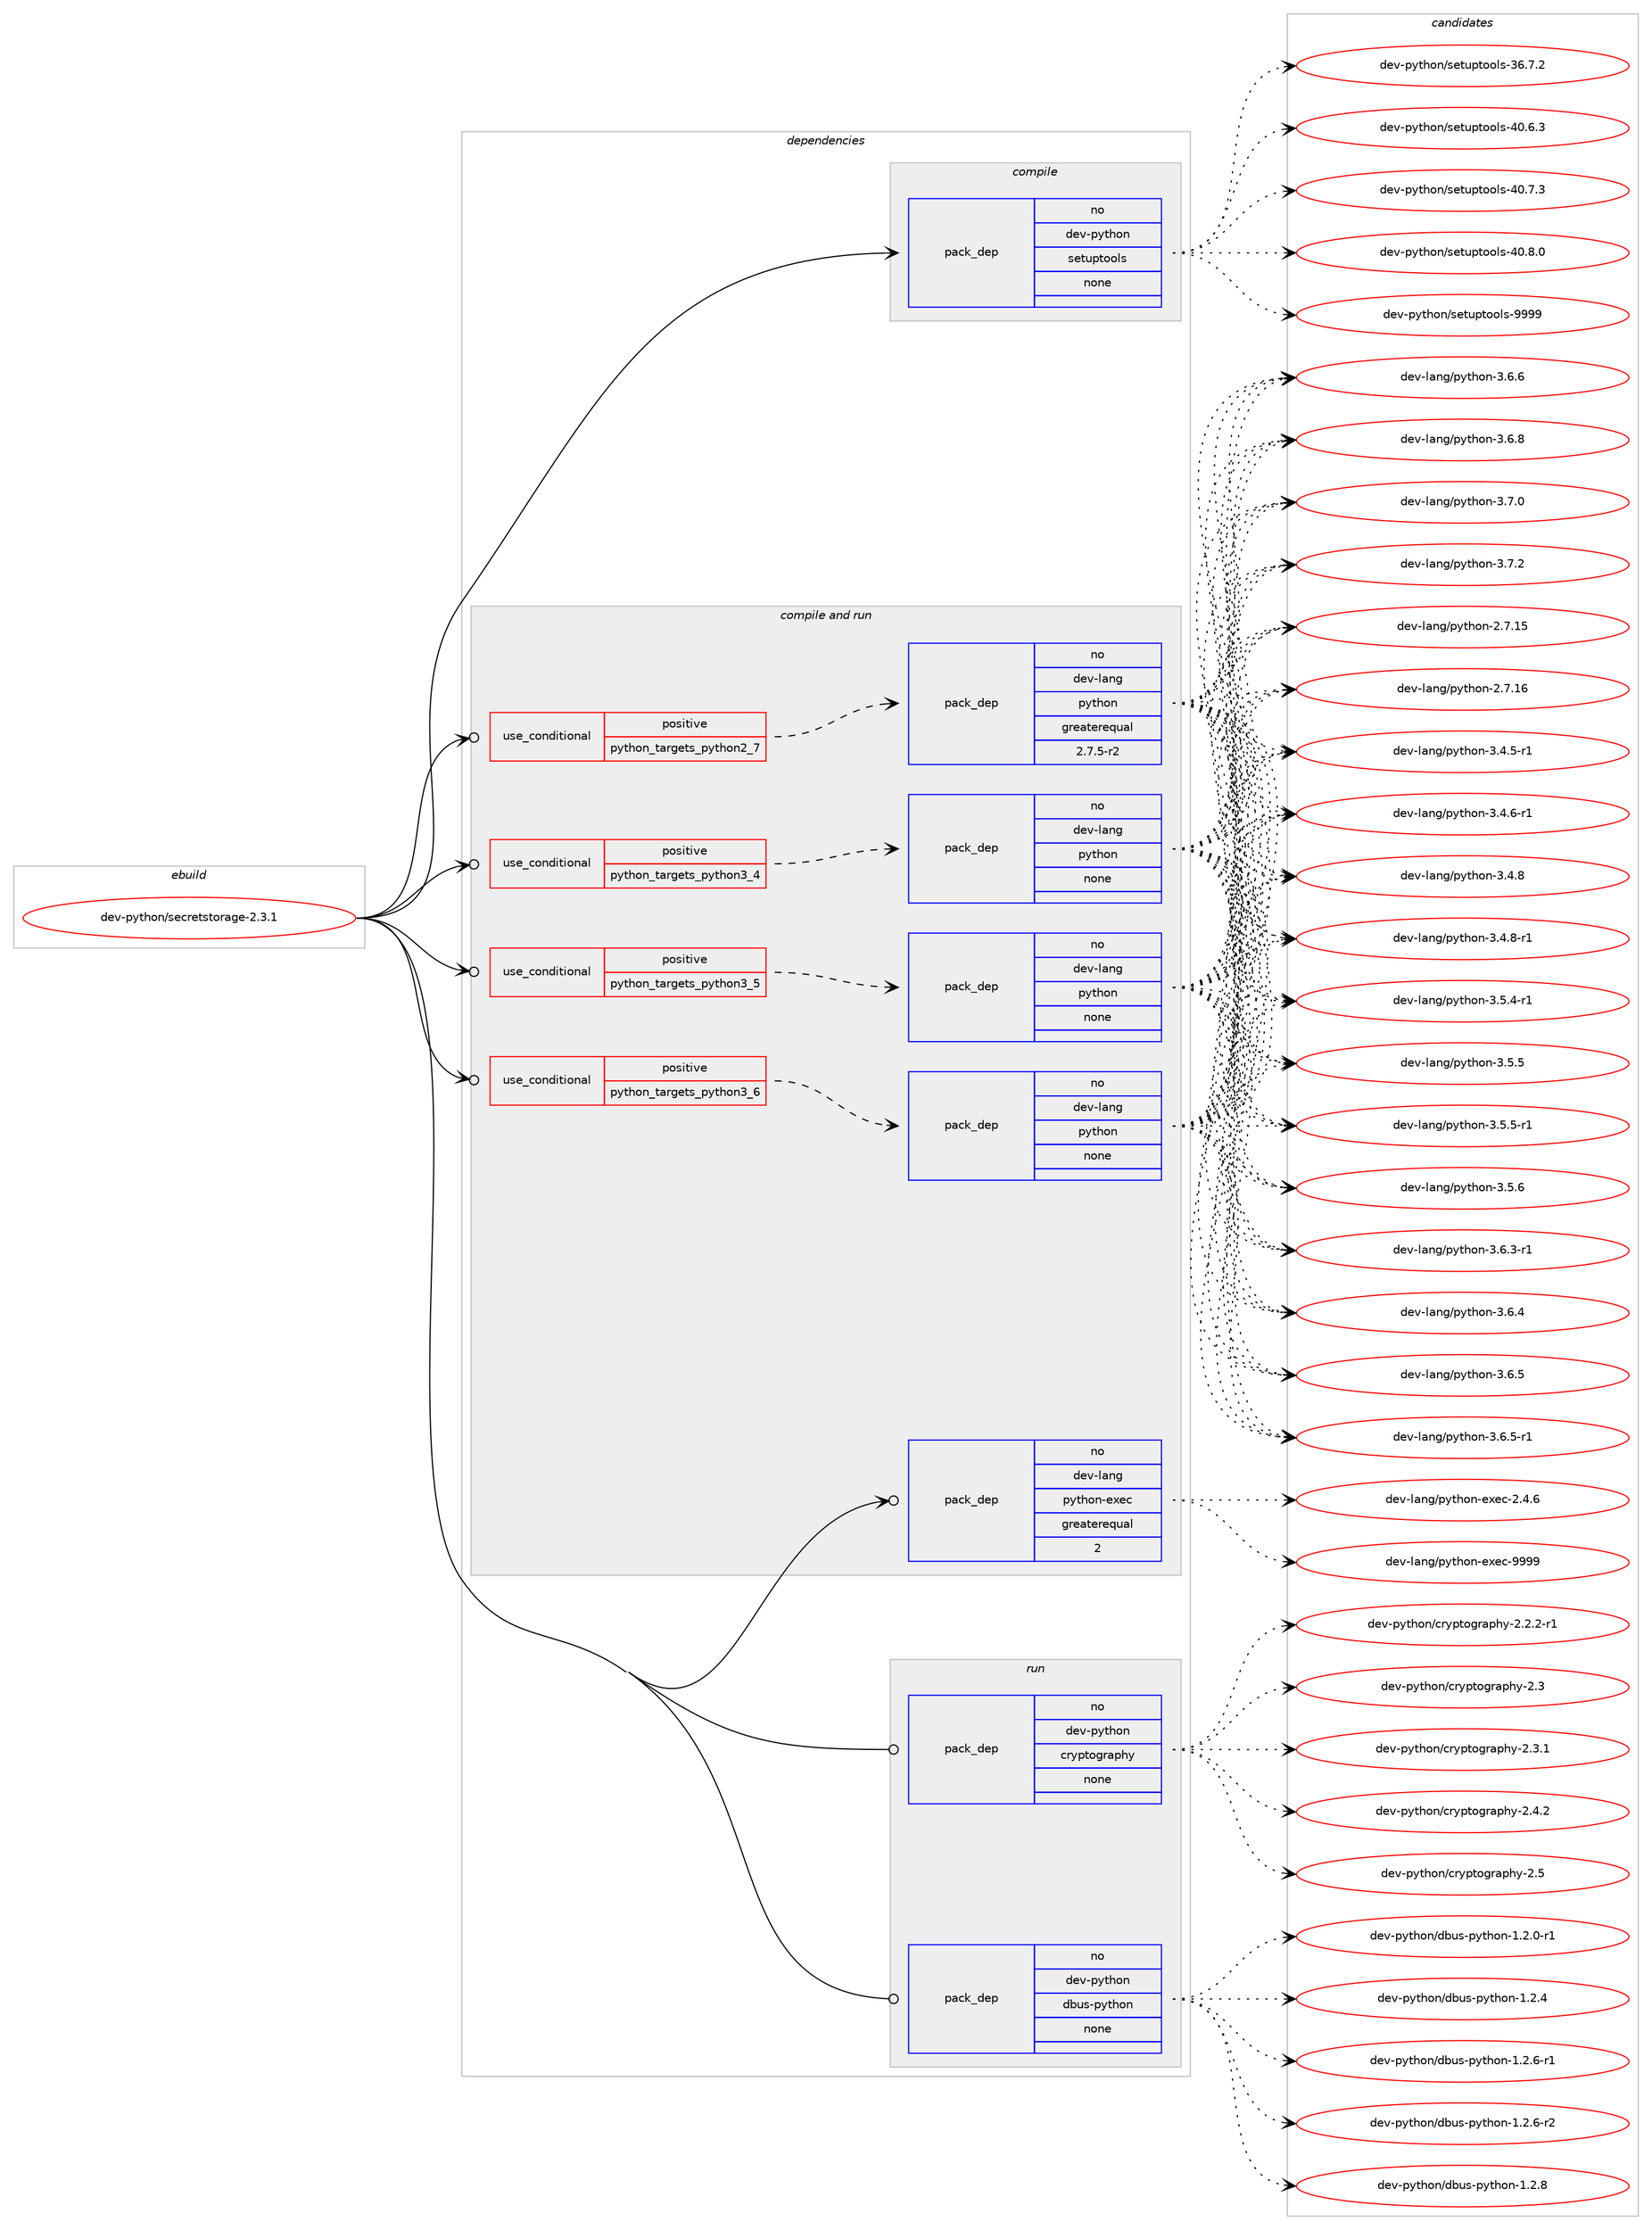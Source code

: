 digraph prolog {

# *************
# Graph options
# *************

newrank=true;
concentrate=true;
compound=true;
graph [rankdir=LR,fontname=Helvetica,fontsize=10,ranksep=1.5];#, ranksep=2.5, nodesep=0.2];
edge  [arrowhead=vee];
node  [fontname=Helvetica,fontsize=10];

# **********
# The ebuild
# **********

subgraph cluster_leftcol {
color=gray;
rank=same;
label=<<i>ebuild</i>>;
id [label="dev-python/secretstorage-2.3.1", color=red, width=4, href="../dev-python/secretstorage-2.3.1.svg"];
}

# ****************
# The dependencies
# ****************

subgraph cluster_midcol {
color=gray;
label=<<i>dependencies</i>>;
subgraph cluster_compile {
fillcolor="#eeeeee";
style=filled;
label=<<i>compile</i>>;
subgraph pack1032788 {
dependency1440485 [label=<<TABLE BORDER="0" CELLBORDER="1" CELLSPACING="0" CELLPADDING="4" WIDTH="220"><TR><TD ROWSPAN="6" CELLPADDING="30">pack_dep</TD></TR><TR><TD WIDTH="110">no</TD></TR><TR><TD>dev-python</TD></TR><TR><TD>setuptools</TD></TR><TR><TD>none</TD></TR><TR><TD></TD></TR></TABLE>>, shape=none, color=blue];
}
id:e -> dependency1440485:w [weight=20,style="solid",arrowhead="vee"];
}
subgraph cluster_compileandrun {
fillcolor="#eeeeee";
style=filled;
label=<<i>compile and run</i>>;
subgraph cond384335 {
dependency1440486 [label=<<TABLE BORDER="0" CELLBORDER="1" CELLSPACING="0" CELLPADDING="4"><TR><TD ROWSPAN="3" CELLPADDING="10">use_conditional</TD></TR><TR><TD>positive</TD></TR><TR><TD>python_targets_python2_7</TD></TR></TABLE>>, shape=none, color=red];
subgraph pack1032789 {
dependency1440487 [label=<<TABLE BORDER="0" CELLBORDER="1" CELLSPACING="0" CELLPADDING="4" WIDTH="220"><TR><TD ROWSPAN="6" CELLPADDING="30">pack_dep</TD></TR><TR><TD WIDTH="110">no</TD></TR><TR><TD>dev-lang</TD></TR><TR><TD>python</TD></TR><TR><TD>greaterequal</TD></TR><TR><TD>2.7.5-r2</TD></TR></TABLE>>, shape=none, color=blue];
}
dependency1440486:e -> dependency1440487:w [weight=20,style="dashed",arrowhead="vee"];
}
id:e -> dependency1440486:w [weight=20,style="solid",arrowhead="odotvee"];
subgraph cond384336 {
dependency1440488 [label=<<TABLE BORDER="0" CELLBORDER="1" CELLSPACING="0" CELLPADDING="4"><TR><TD ROWSPAN="3" CELLPADDING="10">use_conditional</TD></TR><TR><TD>positive</TD></TR><TR><TD>python_targets_python3_4</TD></TR></TABLE>>, shape=none, color=red];
subgraph pack1032790 {
dependency1440489 [label=<<TABLE BORDER="0" CELLBORDER="1" CELLSPACING="0" CELLPADDING="4" WIDTH="220"><TR><TD ROWSPAN="6" CELLPADDING="30">pack_dep</TD></TR><TR><TD WIDTH="110">no</TD></TR><TR><TD>dev-lang</TD></TR><TR><TD>python</TD></TR><TR><TD>none</TD></TR><TR><TD></TD></TR></TABLE>>, shape=none, color=blue];
}
dependency1440488:e -> dependency1440489:w [weight=20,style="dashed",arrowhead="vee"];
}
id:e -> dependency1440488:w [weight=20,style="solid",arrowhead="odotvee"];
subgraph cond384337 {
dependency1440490 [label=<<TABLE BORDER="0" CELLBORDER="1" CELLSPACING="0" CELLPADDING="4"><TR><TD ROWSPAN="3" CELLPADDING="10">use_conditional</TD></TR><TR><TD>positive</TD></TR><TR><TD>python_targets_python3_5</TD></TR></TABLE>>, shape=none, color=red];
subgraph pack1032791 {
dependency1440491 [label=<<TABLE BORDER="0" CELLBORDER="1" CELLSPACING="0" CELLPADDING="4" WIDTH="220"><TR><TD ROWSPAN="6" CELLPADDING="30">pack_dep</TD></TR><TR><TD WIDTH="110">no</TD></TR><TR><TD>dev-lang</TD></TR><TR><TD>python</TD></TR><TR><TD>none</TD></TR><TR><TD></TD></TR></TABLE>>, shape=none, color=blue];
}
dependency1440490:e -> dependency1440491:w [weight=20,style="dashed",arrowhead="vee"];
}
id:e -> dependency1440490:w [weight=20,style="solid",arrowhead="odotvee"];
subgraph cond384338 {
dependency1440492 [label=<<TABLE BORDER="0" CELLBORDER="1" CELLSPACING="0" CELLPADDING="4"><TR><TD ROWSPAN="3" CELLPADDING="10">use_conditional</TD></TR><TR><TD>positive</TD></TR><TR><TD>python_targets_python3_6</TD></TR></TABLE>>, shape=none, color=red];
subgraph pack1032792 {
dependency1440493 [label=<<TABLE BORDER="0" CELLBORDER="1" CELLSPACING="0" CELLPADDING="4" WIDTH="220"><TR><TD ROWSPAN="6" CELLPADDING="30">pack_dep</TD></TR><TR><TD WIDTH="110">no</TD></TR><TR><TD>dev-lang</TD></TR><TR><TD>python</TD></TR><TR><TD>none</TD></TR><TR><TD></TD></TR></TABLE>>, shape=none, color=blue];
}
dependency1440492:e -> dependency1440493:w [weight=20,style="dashed",arrowhead="vee"];
}
id:e -> dependency1440492:w [weight=20,style="solid",arrowhead="odotvee"];
subgraph pack1032793 {
dependency1440494 [label=<<TABLE BORDER="0" CELLBORDER="1" CELLSPACING="0" CELLPADDING="4" WIDTH="220"><TR><TD ROWSPAN="6" CELLPADDING="30">pack_dep</TD></TR><TR><TD WIDTH="110">no</TD></TR><TR><TD>dev-lang</TD></TR><TR><TD>python-exec</TD></TR><TR><TD>greaterequal</TD></TR><TR><TD>2</TD></TR></TABLE>>, shape=none, color=blue];
}
id:e -> dependency1440494:w [weight=20,style="solid",arrowhead="odotvee"];
}
subgraph cluster_run {
fillcolor="#eeeeee";
style=filled;
label=<<i>run</i>>;
subgraph pack1032794 {
dependency1440495 [label=<<TABLE BORDER="0" CELLBORDER="1" CELLSPACING="0" CELLPADDING="4" WIDTH="220"><TR><TD ROWSPAN="6" CELLPADDING="30">pack_dep</TD></TR><TR><TD WIDTH="110">no</TD></TR><TR><TD>dev-python</TD></TR><TR><TD>cryptography</TD></TR><TR><TD>none</TD></TR><TR><TD></TD></TR></TABLE>>, shape=none, color=blue];
}
id:e -> dependency1440495:w [weight=20,style="solid",arrowhead="odot"];
subgraph pack1032795 {
dependency1440496 [label=<<TABLE BORDER="0" CELLBORDER="1" CELLSPACING="0" CELLPADDING="4" WIDTH="220"><TR><TD ROWSPAN="6" CELLPADDING="30">pack_dep</TD></TR><TR><TD WIDTH="110">no</TD></TR><TR><TD>dev-python</TD></TR><TR><TD>dbus-python</TD></TR><TR><TD>none</TD></TR><TR><TD></TD></TR></TABLE>>, shape=none, color=blue];
}
id:e -> dependency1440496:w [weight=20,style="solid",arrowhead="odot"];
}
}

# **************
# The candidates
# **************

subgraph cluster_choices {
rank=same;
color=gray;
label=<<i>candidates</i>>;

subgraph choice1032788 {
color=black;
nodesep=1;
choice100101118451121211161041111104711510111611711211611111110811545515446554650 [label="dev-python/setuptools-36.7.2", color=red, width=4,href="../dev-python/setuptools-36.7.2.svg"];
choice100101118451121211161041111104711510111611711211611111110811545524846544651 [label="dev-python/setuptools-40.6.3", color=red, width=4,href="../dev-python/setuptools-40.6.3.svg"];
choice100101118451121211161041111104711510111611711211611111110811545524846554651 [label="dev-python/setuptools-40.7.3", color=red, width=4,href="../dev-python/setuptools-40.7.3.svg"];
choice100101118451121211161041111104711510111611711211611111110811545524846564648 [label="dev-python/setuptools-40.8.0", color=red, width=4,href="../dev-python/setuptools-40.8.0.svg"];
choice10010111845112121116104111110471151011161171121161111111081154557575757 [label="dev-python/setuptools-9999", color=red, width=4,href="../dev-python/setuptools-9999.svg"];
dependency1440485:e -> choice100101118451121211161041111104711510111611711211611111110811545515446554650:w [style=dotted,weight="100"];
dependency1440485:e -> choice100101118451121211161041111104711510111611711211611111110811545524846544651:w [style=dotted,weight="100"];
dependency1440485:e -> choice100101118451121211161041111104711510111611711211611111110811545524846554651:w [style=dotted,weight="100"];
dependency1440485:e -> choice100101118451121211161041111104711510111611711211611111110811545524846564648:w [style=dotted,weight="100"];
dependency1440485:e -> choice10010111845112121116104111110471151011161171121161111111081154557575757:w [style=dotted,weight="100"];
}
subgraph choice1032789 {
color=black;
nodesep=1;
choice10010111845108971101034711212111610411111045504655464953 [label="dev-lang/python-2.7.15", color=red, width=4,href="../dev-lang/python-2.7.15.svg"];
choice10010111845108971101034711212111610411111045504655464954 [label="dev-lang/python-2.7.16", color=red, width=4,href="../dev-lang/python-2.7.16.svg"];
choice1001011184510897110103471121211161041111104551465246534511449 [label="dev-lang/python-3.4.5-r1", color=red, width=4,href="../dev-lang/python-3.4.5-r1.svg"];
choice1001011184510897110103471121211161041111104551465246544511449 [label="dev-lang/python-3.4.6-r1", color=red, width=4,href="../dev-lang/python-3.4.6-r1.svg"];
choice100101118451089711010347112121116104111110455146524656 [label="dev-lang/python-3.4.8", color=red, width=4,href="../dev-lang/python-3.4.8.svg"];
choice1001011184510897110103471121211161041111104551465246564511449 [label="dev-lang/python-3.4.8-r1", color=red, width=4,href="../dev-lang/python-3.4.8-r1.svg"];
choice1001011184510897110103471121211161041111104551465346524511449 [label="dev-lang/python-3.5.4-r1", color=red, width=4,href="../dev-lang/python-3.5.4-r1.svg"];
choice100101118451089711010347112121116104111110455146534653 [label="dev-lang/python-3.5.5", color=red, width=4,href="../dev-lang/python-3.5.5.svg"];
choice1001011184510897110103471121211161041111104551465346534511449 [label="dev-lang/python-3.5.5-r1", color=red, width=4,href="../dev-lang/python-3.5.5-r1.svg"];
choice100101118451089711010347112121116104111110455146534654 [label="dev-lang/python-3.5.6", color=red, width=4,href="../dev-lang/python-3.5.6.svg"];
choice1001011184510897110103471121211161041111104551465446514511449 [label="dev-lang/python-3.6.3-r1", color=red, width=4,href="../dev-lang/python-3.6.3-r1.svg"];
choice100101118451089711010347112121116104111110455146544652 [label="dev-lang/python-3.6.4", color=red, width=4,href="../dev-lang/python-3.6.4.svg"];
choice100101118451089711010347112121116104111110455146544653 [label="dev-lang/python-3.6.5", color=red, width=4,href="../dev-lang/python-3.6.5.svg"];
choice1001011184510897110103471121211161041111104551465446534511449 [label="dev-lang/python-3.6.5-r1", color=red, width=4,href="../dev-lang/python-3.6.5-r1.svg"];
choice100101118451089711010347112121116104111110455146544654 [label="dev-lang/python-3.6.6", color=red, width=4,href="../dev-lang/python-3.6.6.svg"];
choice100101118451089711010347112121116104111110455146544656 [label="dev-lang/python-3.6.8", color=red, width=4,href="../dev-lang/python-3.6.8.svg"];
choice100101118451089711010347112121116104111110455146554648 [label="dev-lang/python-3.7.0", color=red, width=4,href="../dev-lang/python-3.7.0.svg"];
choice100101118451089711010347112121116104111110455146554650 [label="dev-lang/python-3.7.2", color=red, width=4,href="../dev-lang/python-3.7.2.svg"];
dependency1440487:e -> choice10010111845108971101034711212111610411111045504655464953:w [style=dotted,weight="100"];
dependency1440487:e -> choice10010111845108971101034711212111610411111045504655464954:w [style=dotted,weight="100"];
dependency1440487:e -> choice1001011184510897110103471121211161041111104551465246534511449:w [style=dotted,weight="100"];
dependency1440487:e -> choice1001011184510897110103471121211161041111104551465246544511449:w [style=dotted,weight="100"];
dependency1440487:e -> choice100101118451089711010347112121116104111110455146524656:w [style=dotted,weight="100"];
dependency1440487:e -> choice1001011184510897110103471121211161041111104551465246564511449:w [style=dotted,weight="100"];
dependency1440487:e -> choice1001011184510897110103471121211161041111104551465346524511449:w [style=dotted,weight="100"];
dependency1440487:e -> choice100101118451089711010347112121116104111110455146534653:w [style=dotted,weight="100"];
dependency1440487:e -> choice1001011184510897110103471121211161041111104551465346534511449:w [style=dotted,weight="100"];
dependency1440487:e -> choice100101118451089711010347112121116104111110455146534654:w [style=dotted,weight="100"];
dependency1440487:e -> choice1001011184510897110103471121211161041111104551465446514511449:w [style=dotted,weight="100"];
dependency1440487:e -> choice100101118451089711010347112121116104111110455146544652:w [style=dotted,weight="100"];
dependency1440487:e -> choice100101118451089711010347112121116104111110455146544653:w [style=dotted,weight="100"];
dependency1440487:e -> choice1001011184510897110103471121211161041111104551465446534511449:w [style=dotted,weight="100"];
dependency1440487:e -> choice100101118451089711010347112121116104111110455146544654:w [style=dotted,weight="100"];
dependency1440487:e -> choice100101118451089711010347112121116104111110455146544656:w [style=dotted,weight="100"];
dependency1440487:e -> choice100101118451089711010347112121116104111110455146554648:w [style=dotted,weight="100"];
dependency1440487:e -> choice100101118451089711010347112121116104111110455146554650:w [style=dotted,weight="100"];
}
subgraph choice1032790 {
color=black;
nodesep=1;
choice10010111845108971101034711212111610411111045504655464953 [label="dev-lang/python-2.7.15", color=red, width=4,href="../dev-lang/python-2.7.15.svg"];
choice10010111845108971101034711212111610411111045504655464954 [label="dev-lang/python-2.7.16", color=red, width=4,href="../dev-lang/python-2.7.16.svg"];
choice1001011184510897110103471121211161041111104551465246534511449 [label="dev-lang/python-3.4.5-r1", color=red, width=4,href="../dev-lang/python-3.4.5-r1.svg"];
choice1001011184510897110103471121211161041111104551465246544511449 [label="dev-lang/python-3.4.6-r1", color=red, width=4,href="../dev-lang/python-3.4.6-r1.svg"];
choice100101118451089711010347112121116104111110455146524656 [label="dev-lang/python-3.4.8", color=red, width=4,href="../dev-lang/python-3.4.8.svg"];
choice1001011184510897110103471121211161041111104551465246564511449 [label="dev-lang/python-3.4.8-r1", color=red, width=4,href="../dev-lang/python-3.4.8-r1.svg"];
choice1001011184510897110103471121211161041111104551465346524511449 [label="dev-lang/python-3.5.4-r1", color=red, width=4,href="../dev-lang/python-3.5.4-r1.svg"];
choice100101118451089711010347112121116104111110455146534653 [label="dev-lang/python-3.5.5", color=red, width=4,href="../dev-lang/python-3.5.5.svg"];
choice1001011184510897110103471121211161041111104551465346534511449 [label="dev-lang/python-3.5.5-r1", color=red, width=4,href="../dev-lang/python-3.5.5-r1.svg"];
choice100101118451089711010347112121116104111110455146534654 [label="dev-lang/python-3.5.6", color=red, width=4,href="../dev-lang/python-3.5.6.svg"];
choice1001011184510897110103471121211161041111104551465446514511449 [label="dev-lang/python-3.6.3-r1", color=red, width=4,href="../dev-lang/python-3.6.3-r1.svg"];
choice100101118451089711010347112121116104111110455146544652 [label="dev-lang/python-3.6.4", color=red, width=4,href="../dev-lang/python-3.6.4.svg"];
choice100101118451089711010347112121116104111110455146544653 [label="dev-lang/python-3.6.5", color=red, width=4,href="../dev-lang/python-3.6.5.svg"];
choice1001011184510897110103471121211161041111104551465446534511449 [label="dev-lang/python-3.6.5-r1", color=red, width=4,href="../dev-lang/python-3.6.5-r1.svg"];
choice100101118451089711010347112121116104111110455146544654 [label="dev-lang/python-3.6.6", color=red, width=4,href="../dev-lang/python-3.6.6.svg"];
choice100101118451089711010347112121116104111110455146544656 [label="dev-lang/python-3.6.8", color=red, width=4,href="../dev-lang/python-3.6.8.svg"];
choice100101118451089711010347112121116104111110455146554648 [label="dev-lang/python-3.7.0", color=red, width=4,href="../dev-lang/python-3.7.0.svg"];
choice100101118451089711010347112121116104111110455146554650 [label="dev-lang/python-3.7.2", color=red, width=4,href="../dev-lang/python-3.7.2.svg"];
dependency1440489:e -> choice10010111845108971101034711212111610411111045504655464953:w [style=dotted,weight="100"];
dependency1440489:e -> choice10010111845108971101034711212111610411111045504655464954:w [style=dotted,weight="100"];
dependency1440489:e -> choice1001011184510897110103471121211161041111104551465246534511449:w [style=dotted,weight="100"];
dependency1440489:e -> choice1001011184510897110103471121211161041111104551465246544511449:w [style=dotted,weight="100"];
dependency1440489:e -> choice100101118451089711010347112121116104111110455146524656:w [style=dotted,weight="100"];
dependency1440489:e -> choice1001011184510897110103471121211161041111104551465246564511449:w [style=dotted,weight="100"];
dependency1440489:e -> choice1001011184510897110103471121211161041111104551465346524511449:w [style=dotted,weight="100"];
dependency1440489:e -> choice100101118451089711010347112121116104111110455146534653:w [style=dotted,weight="100"];
dependency1440489:e -> choice1001011184510897110103471121211161041111104551465346534511449:w [style=dotted,weight="100"];
dependency1440489:e -> choice100101118451089711010347112121116104111110455146534654:w [style=dotted,weight="100"];
dependency1440489:e -> choice1001011184510897110103471121211161041111104551465446514511449:w [style=dotted,weight="100"];
dependency1440489:e -> choice100101118451089711010347112121116104111110455146544652:w [style=dotted,weight="100"];
dependency1440489:e -> choice100101118451089711010347112121116104111110455146544653:w [style=dotted,weight="100"];
dependency1440489:e -> choice1001011184510897110103471121211161041111104551465446534511449:w [style=dotted,weight="100"];
dependency1440489:e -> choice100101118451089711010347112121116104111110455146544654:w [style=dotted,weight="100"];
dependency1440489:e -> choice100101118451089711010347112121116104111110455146544656:w [style=dotted,weight="100"];
dependency1440489:e -> choice100101118451089711010347112121116104111110455146554648:w [style=dotted,weight="100"];
dependency1440489:e -> choice100101118451089711010347112121116104111110455146554650:w [style=dotted,weight="100"];
}
subgraph choice1032791 {
color=black;
nodesep=1;
choice10010111845108971101034711212111610411111045504655464953 [label="dev-lang/python-2.7.15", color=red, width=4,href="../dev-lang/python-2.7.15.svg"];
choice10010111845108971101034711212111610411111045504655464954 [label="dev-lang/python-2.7.16", color=red, width=4,href="../dev-lang/python-2.7.16.svg"];
choice1001011184510897110103471121211161041111104551465246534511449 [label="dev-lang/python-3.4.5-r1", color=red, width=4,href="../dev-lang/python-3.4.5-r1.svg"];
choice1001011184510897110103471121211161041111104551465246544511449 [label="dev-lang/python-3.4.6-r1", color=red, width=4,href="../dev-lang/python-3.4.6-r1.svg"];
choice100101118451089711010347112121116104111110455146524656 [label="dev-lang/python-3.4.8", color=red, width=4,href="../dev-lang/python-3.4.8.svg"];
choice1001011184510897110103471121211161041111104551465246564511449 [label="dev-lang/python-3.4.8-r1", color=red, width=4,href="../dev-lang/python-3.4.8-r1.svg"];
choice1001011184510897110103471121211161041111104551465346524511449 [label="dev-lang/python-3.5.4-r1", color=red, width=4,href="../dev-lang/python-3.5.4-r1.svg"];
choice100101118451089711010347112121116104111110455146534653 [label="dev-lang/python-3.5.5", color=red, width=4,href="../dev-lang/python-3.5.5.svg"];
choice1001011184510897110103471121211161041111104551465346534511449 [label="dev-lang/python-3.5.5-r1", color=red, width=4,href="../dev-lang/python-3.5.5-r1.svg"];
choice100101118451089711010347112121116104111110455146534654 [label="dev-lang/python-3.5.6", color=red, width=4,href="../dev-lang/python-3.5.6.svg"];
choice1001011184510897110103471121211161041111104551465446514511449 [label="dev-lang/python-3.6.3-r1", color=red, width=4,href="../dev-lang/python-3.6.3-r1.svg"];
choice100101118451089711010347112121116104111110455146544652 [label="dev-lang/python-3.6.4", color=red, width=4,href="../dev-lang/python-3.6.4.svg"];
choice100101118451089711010347112121116104111110455146544653 [label="dev-lang/python-3.6.5", color=red, width=4,href="../dev-lang/python-3.6.5.svg"];
choice1001011184510897110103471121211161041111104551465446534511449 [label="dev-lang/python-3.6.5-r1", color=red, width=4,href="../dev-lang/python-3.6.5-r1.svg"];
choice100101118451089711010347112121116104111110455146544654 [label="dev-lang/python-3.6.6", color=red, width=4,href="../dev-lang/python-3.6.6.svg"];
choice100101118451089711010347112121116104111110455146544656 [label="dev-lang/python-3.6.8", color=red, width=4,href="../dev-lang/python-3.6.8.svg"];
choice100101118451089711010347112121116104111110455146554648 [label="dev-lang/python-3.7.0", color=red, width=4,href="../dev-lang/python-3.7.0.svg"];
choice100101118451089711010347112121116104111110455146554650 [label="dev-lang/python-3.7.2", color=red, width=4,href="../dev-lang/python-3.7.2.svg"];
dependency1440491:e -> choice10010111845108971101034711212111610411111045504655464953:w [style=dotted,weight="100"];
dependency1440491:e -> choice10010111845108971101034711212111610411111045504655464954:w [style=dotted,weight="100"];
dependency1440491:e -> choice1001011184510897110103471121211161041111104551465246534511449:w [style=dotted,weight="100"];
dependency1440491:e -> choice1001011184510897110103471121211161041111104551465246544511449:w [style=dotted,weight="100"];
dependency1440491:e -> choice100101118451089711010347112121116104111110455146524656:w [style=dotted,weight="100"];
dependency1440491:e -> choice1001011184510897110103471121211161041111104551465246564511449:w [style=dotted,weight="100"];
dependency1440491:e -> choice1001011184510897110103471121211161041111104551465346524511449:w [style=dotted,weight="100"];
dependency1440491:e -> choice100101118451089711010347112121116104111110455146534653:w [style=dotted,weight="100"];
dependency1440491:e -> choice1001011184510897110103471121211161041111104551465346534511449:w [style=dotted,weight="100"];
dependency1440491:e -> choice100101118451089711010347112121116104111110455146534654:w [style=dotted,weight="100"];
dependency1440491:e -> choice1001011184510897110103471121211161041111104551465446514511449:w [style=dotted,weight="100"];
dependency1440491:e -> choice100101118451089711010347112121116104111110455146544652:w [style=dotted,weight="100"];
dependency1440491:e -> choice100101118451089711010347112121116104111110455146544653:w [style=dotted,weight="100"];
dependency1440491:e -> choice1001011184510897110103471121211161041111104551465446534511449:w [style=dotted,weight="100"];
dependency1440491:e -> choice100101118451089711010347112121116104111110455146544654:w [style=dotted,weight="100"];
dependency1440491:e -> choice100101118451089711010347112121116104111110455146544656:w [style=dotted,weight="100"];
dependency1440491:e -> choice100101118451089711010347112121116104111110455146554648:w [style=dotted,weight="100"];
dependency1440491:e -> choice100101118451089711010347112121116104111110455146554650:w [style=dotted,weight="100"];
}
subgraph choice1032792 {
color=black;
nodesep=1;
choice10010111845108971101034711212111610411111045504655464953 [label="dev-lang/python-2.7.15", color=red, width=4,href="../dev-lang/python-2.7.15.svg"];
choice10010111845108971101034711212111610411111045504655464954 [label="dev-lang/python-2.7.16", color=red, width=4,href="../dev-lang/python-2.7.16.svg"];
choice1001011184510897110103471121211161041111104551465246534511449 [label="dev-lang/python-3.4.5-r1", color=red, width=4,href="../dev-lang/python-3.4.5-r1.svg"];
choice1001011184510897110103471121211161041111104551465246544511449 [label="dev-lang/python-3.4.6-r1", color=red, width=4,href="../dev-lang/python-3.4.6-r1.svg"];
choice100101118451089711010347112121116104111110455146524656 [label="dev-lang/python-3.4.8", color=red, width=4,href="../dev-lang/python-3.4.8.svg"];
choice1001011184510897110103471121211161041111104551465246564511449 [label="dev-lang/python-3.4.8-r1", color=red, width=4,href="../dev-lang/python-3.4.8-r1.svg"];
choice1001011184510897110103471121211161041111104551465346524511449 [label="dev-lang/python-3.5.4-r1", color=red, width=4,href="../dev-lang/python-3.5.4-r1.svg"];
choice100101118451089711010347112121116104111110455146534653 [label="dev-lang/python-3.5.5", color=red, width=4,href="../dev-lang/python-3.5.5.svg"];
choice1001011184510897110103471121211161041111104551465346534511449 [label="dev-lang/python-3.5.5-r1", color=red, width=4,href="../dev-lang/python-3.5.5-r1.svg"];
choice100101118451089711010347112121116104111110455146534654 [label="dev-lang/python-3.5.6", color=red, width=4,href="../dev-lang/python-3.5.6.svg"];
choice1001011184510897110103471121211161041111104551465446514511449 [label="dev-lang/python-3.6.3-r1", color=red, width=4,href="../dev-lang/python-3.6.3-r1.svg"];
choice100101118451089711010347112121116104111110455146544652 [label="dev-lang/python-3.6.4", color=red, width=4,href="../dev-lang/python-3.6.4.svg"];
choice100101118451089711010347112121116104111110455146544653 [label="dev-lang/python-3.6.5", color=red, width=4,href="../dev-lang/python-3.6.5.svg"];
choice1001011184510897110103471121211161041111104551465446534511449 [label="dev-lang/python-3.6.5-r1", color=red, width=4,href="../dev-lang/python-3.6.5-r1.svg"];
choice100101118451089711010347112121116104111110455146544654 [label="dev-lang/python-3.6.6", color=red, width=4,href="../dev-lang/python-3.6.6.svg"];
choice100101118451089711010347112121116104111110455146544656 [label="dev-lang/python-3.6.8", color=red, width=4,href="../dev-lang/python-3.6.8.svg"];
choice100101118451089711010347112121116104111110455146554648 [label="dev-lang/python-3.7.0", color=red, width=4,href="../dev-lang/python-3.7.0.svg"];
choice100101118451089711010347112121116104111110455146554650 [label="dev-lang/python-3.7.2", color=red, width=4,href="../dev-lang/python-3.7.2.svg"];
dependency1440493:e -> choice10010111845108971101034711212111610411111045504655464953:w [style=dotted,weight="100"];
dependency1440493:e -> choice10010111845108971101034711212111610411111045504655464954:w [style=dotted,weight="100"];
dependency1440493:e -> choice1001011184510897110103471121211161041111104551465246534511449:w [style=dotted,weight="100"];
dependency1440493:e -> choice1001011184510897110103471121211161041111104551465246544511449:w [style=dotted,weight="100"];
dependency1440493:e -> choice100101118451089711010347112121116104111110455146524656:w [style=dotted,weight="100"];
dependency1440493:e -> choice1001011184510897110103471121211161041111104551465246564511449:w [style=dotted,weight="100"];
dependency1440493:e -> choice1001011184510897110103471121211161041111104551465346524511449:w [style=dotted,weight="100"];
dependency1440493:e -> choice100101118451089711010347112121116104111110455146534653:w [style=dotted,weight="100"];
dependency1440493:e -> choice1001011184510897110103471121211161041111104551465346534511449:w [style=dotted,weight="100"];
dependency1440493:e -> choice100101118451089711010347112121116104111110455146534654:w [style=dotted,weight="100"];
dependency1440493:e -> choice1001011184510897110103471121211161041111104551465446514511449:w [style=dotted,weight="100"];
dependency1440493:e -> choice100101118451089711010347112121116104111110455146544652:w [style=dotted,weight="100"];
dependency1440493:e -> choice100101118451089711010347112121116104111110455146544653:w [style=dotted,weight="100"];
dependency1440493:e -> choice1001011184510897110103471121211161041111104551465446534511449:w [style=dotted,weight="100"];
dependency1440493:e -> choice100101118451089711010347112121116104111110455146544654:w [style=dotted,weight="100"];
dependency1440493:e -> choice100101118451089711010347112121116104111110455146544656:w [style=dotted,weight="100"];
dependency1440493:e -> choice100101118451089711010347112121116104111110455146554648:w [style=dotted,weight="100"];
dependency1440493:e -> choice100101118451089711010347112121116104111110455146554650:w [style=dotted,weight="100"];
}
subgraph choice1032793 {
color=black;
nodesep=1;
choice1001011184510897110103471121211161041111104510112010199455046524654 [label="dev-lang/python-exec-2.4.6", color=red, width=4,href="../dev-lang/python-exec-2.4.6.svg"];
choice10010111845108971101034711212111610411111045101120101994557575757 [label="dev-lang/python-exec-9999", color=red, width=4,href="../dev-lang/python-exec-9999.svg"];
dependency1440494:e -> choice1001011184510897110103471121211161041111104510112010199455046524654:w [style=dotted,weight="100"];
dependency1440494:e -> choice10010111845108971101034711212111610411111045101120101994557575757:w [style=dotted,weight="100"];
}
subgraph choice1032794 {
color=black;
nodesep=1;
choice100101118451121211161041111104799114121112116111103114971121041214550465046504511449 [label="dev-python/cryptography-2.2.2-r1", color=red, width=4,href="../dev-python/cryptography-2.2.2-r1.svg"];
choice1001011184511212111610411111047991141211121161111031149711210412145504651 [label="dev-python/cryptography-2.3", color=red, width=4,href="../dev-python/cryptography-2.3.svg"];
choice10010111845112121116104111110479911412111211611110311497112104121455046514649 [label="dev-python/cryptography-2.3.1", color=red, width=4,href="../dev-python/cryptography-2.3.1.svg"];
choice10010111845112121116104111110479911412111211611110311497112104121455046524650 [label="dev-python/cryptography-2.4.2", color=red, width=4,href="../dev-python/cryptography-2.4.2.svg"];
choice1001011184511212111610411111047991141211121161111031149711210412145504653 [label="dev-python/cryptography-2.5", color=red, width=4,href="../dev-python/cryptography-2.5.svg"];
dependency1440495:e -> choice100101118451121211161041111104799114121112116111103114971121041214550465046504511449:w [style=dotted,weight="100"];
dependency1440495:e -> choice1001011184511212111610411111047991141211121161111031149711210412145504651:w [style=dotted,weight="100"];
dependency1440495:e -> choice10010111845112121116104111110479911412111211611110311497112104121455046514649:w [style=dotted,weight="100"];
dependency1440495:e -> choice10010111845112121116104111110479911412111211611110311497112104121455046524650:w [style=dotted,weight="100"];
dependency1440495:e -> choice1001011184511212111610411111047991141211121161111031149711210412145504653:w [style=dotted,weight="100"];
}
subgraph choice1032795 {
color=black;
nodesep=1;
choice100101118451121211161041111104710098117115451121211161041111104549465046484511449 [label="dev-python/dbus-python-1.2.0-r1", color=red, width=4,href="../dev-python/dbus-python-1.2.0-r1.svg"];
choice10010111845112121116104111110471009811711545112121116104111110454946504652 [label="dev-python/dbus-python-1.2.4", color=red, width=4,href="../dev-python/dbus-python-1.2.4.svg"];
choice100101118451121211161041111104710098117115451121211161041111104549465046544511449 [label="dev-python/dbus-python-1.2.6-r1", color=red, width=4,href="../dev-python/dbus-python-1.2.6-r1.svg"];
choice100101118451121211161041111104710098117115451121211161041111104549465046544511450 [label="dev-python/dbus-python-1.2.6-r2", color=red, width=4,href="../dev-python/dbus-python-1.2.6-r2.svg"];
choice10010111845112121116104111110471009811711545112121116104111110454946504656 [label="dev-python/dbus-python-1.2.8", color=red, width=4,href="../dev-python/dbus-python-1.2.8.svg"];
dependency1440496:e -> choice100101118451121211161041111104710098117115451121211161041111104549465046484511449:w [style=dotted,weight="100"];
dependency1440496:e -> choice10010111845112121116104111110471009811711545112121116104111110454946504652:w [style=dotted,weight="100"];
dependency1440496:e -> choice100101118451121211161041111104710098117115451121211161041111104549465046544511449:w [style=dotted,weight="100"];
dependency1440496:e -> choice100101118451121211161041111104710098117115451121211161041111104549465046544511450:w [style=dotted,weight="100"];
dependency1440496:e -> choice10010111845112121116104111110471009811711545112121116104111110454946504656:w [style=dotted,weight="100"];
}
}

}

